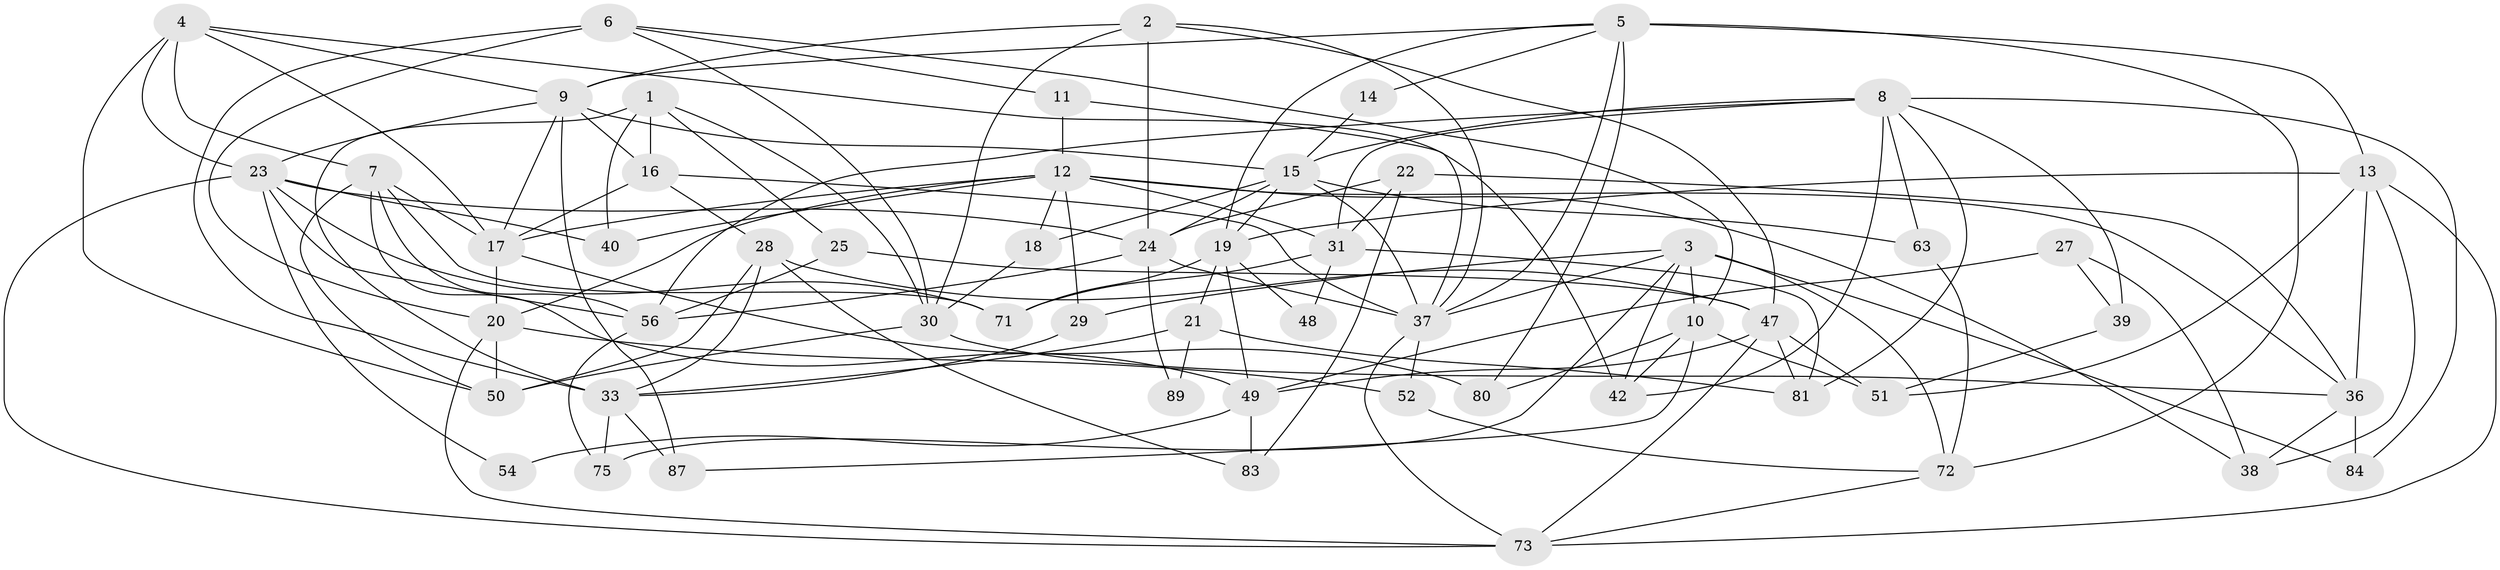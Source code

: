 // Generated by graph-tools (version 1.1) at 2025/23/03/03/25 07:23:57]
// undirected, 56 vertices, 139 edges
graph export_dot {
graph [start="1"]
  node [color=gray90,style=filled];
  1 [super="+57"];
  2 [super="+64"];
  3 [super="+85"];
  4 [super="+58"];
  5 [super="+76"];
  6 [super="+41"];
  7 [super="+68"];
  8 [super="+26"];
  9 [super="+79"];
  10 [super="+45"];
  11;
  12 [super="+65"];
  13 [super="+88"];
  14;
  15 [super="+34"];
  16 [super="+55"];
  17 [super="+44"];
  18;
  19 [super="+35"];
  20 [super="+77"];
  21 [super="+43"];
  22 [super="+46"];
  23 [super="+61"];
  24 [super="+59"];
  25;
  27;
  28 [super="+32"];
  29;
  30 [super="+67"];
  31 [super="+53"];
  33 [super="+86"];
  36 [super="+60"];
  37 [super="+74"];
  38;
  39;
  40;
  42;
  47 [super="+70"];
  48;
  49 [super="+69"];
  50 [super="+62"];
  51;
  52 [super="+66"];
  54;
  56 [super="+78"];
  63;
  71;
  72;
  73 [super="+90"];
  75;
  80;
  81 [super="+82"];
  83;
  84;
  87;
  89;
  1 -- 25;
  1 -- 33;
  1 -- 16;
  1 -- 40;
  1 -- 30;
  2 -- 30;
  2 -- 24;
  2 -- 47;
  2 -- 9;
  2 -- 37;
  3 -- 72;
  3 -- 29;
  3 -- 42;
  3 -- 84;
  3 -- 75;
  3 -- 37;
  3 -- 10;
  4 -- 23;
  4 -- 9;
  4 -- 42;
  4 -- 7;
  4 -- 17;
  4 -- 50;
  5 -- 80;
  5 -- 37;
  5 -- 9;
  5 -- 72;
  5 -- 13;
  5 -- 14;
  5 -- 19;
  6 -- 33 [weight=2];
  6 -- 10;
  6 -- 30;
  6 -- 11;
  6 -- 20;
  7 -- 71;
  7 -- 50 [weight=2];
  7 -- 49;
  7 -- 17;
  7 -- 56 [weight=2];
  8 -- 39;
  8 -- 81;
  8 -- 15;
  8 -- 84;
  8 -- 42;
  8 -- 31 [weight=2];
  8 -- 63;
  8 -- 56;
  9 -- 23;
  9 -- 15;
  9 -- 87;
  9 -- 16;
  9 -- 17;
  10 -- 87;
  10 -- 80;
  10 -- 42;
  10 -- 51;
  11 -- 37;
  11 -- 12;
  12 -- 20;
  12 -- 38;
  12 -- 17;
  12 -- 18;
  12 -- 29;
  12 -- 40;
  12 -- 31;
  12 -- 36;
  13 -- 51;
  13 -- 36;
  13 -- 38;
  13 -- 73;
  13 -- 19;
  14 -- 15;
  15 -- 18;
  15 -- 63;
  15 -- 19;
  15 -- 37;
  15 -- 24;
  16 -- 17 [weight=2];
  16 -- 28;
  16 -- 37;
  17 -- 80;
  17 -- 20;
  18 -- 30;
  19 -- 21;
  19 -- 48;
  19 -- 49;
  19 -- 71;
  20 -- 73;
  20 -- 52;
  20 -- 50;
  21 -- 89 [weight=2];
  21 -- 81;
  21 -- 33;
  22 -- 83;
  22 -- 24;
  22 -- 31;
  22 -- 36;
  23 -- 54;
  23 -- 71;
  23 -- 24;
  23 -- 73;
  23 -- 40;
  23 -- 56;
  24 -- 89;
  24 -- 56;
  24 -- 37;
  25 -- 56;
  25 -- 47;
  27 -- 38;
  27 -- 49;
  27 -- 39;
  28 -- 83;
  28 -- 47;
  28 -- 33;
  28 -- 50;
  29 -- 33;
  30 -- 50;
  30 -- 36;
  31 -- 48;
  31 -- 81;
  31 -- 71;
  33 -- 75;
  33 -- 87;
  36 -- 38;
  36 -- 84;
  37 -- 52;
  37 -- 73;
  39 -- 51;
  47 -- 51;
  47 -- 49;
  47 -- 81;
  47 -- 73;
  49 -- 83;
  49 -- 54;
  52 -- 72;
  56 -- 75;
  63 -- 72;
  72 -- 73;
}
